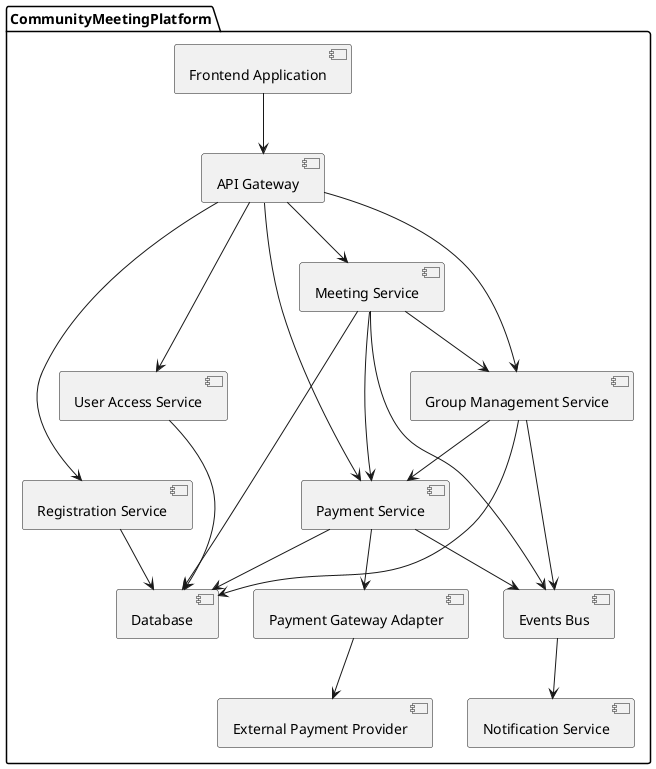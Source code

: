 @startuml
package CommunityMeetingPlatform {

[Frontend Application] as WebClient
[API Gateway] as APIGW
[User Access Service] as UserAccess
[Registration Service] as Registrations
[Group Management Service] as GroupSvc
[Meeting Service] as MeetingSvc
[Payment Service] as PaySvc
[Payment Gateway Adapter] as PayAdapter
[External Payment Provider] as ExtPay
[Notification Service] as NotiSvc
[Events Bus] as EventBus
[Database] as DB

WebClient --> APIGW

APIGW --> UserAccess
APIGW --> Registrations
APIGW --> GroupSvc
APIGW --> MeetingSvc
APIGW --> PaySvc

GroupSvc --> PaySvc
MeetingSvc --> GroupSvc
MeetingSvc --> PaySvc

UserAccess --> DB
Registrations --> DB
GroupSvc --> DB
MeetingSvc --> DB
PaySvc --> DB

PaySvc --> PayAdapter
PayAdapter --> ExtPay

PaySvc --> EventBus
GroupSvc --> EventBus
MeetingSvc --> EventBus
EventBus --> NotiSvc

}
@enduml
